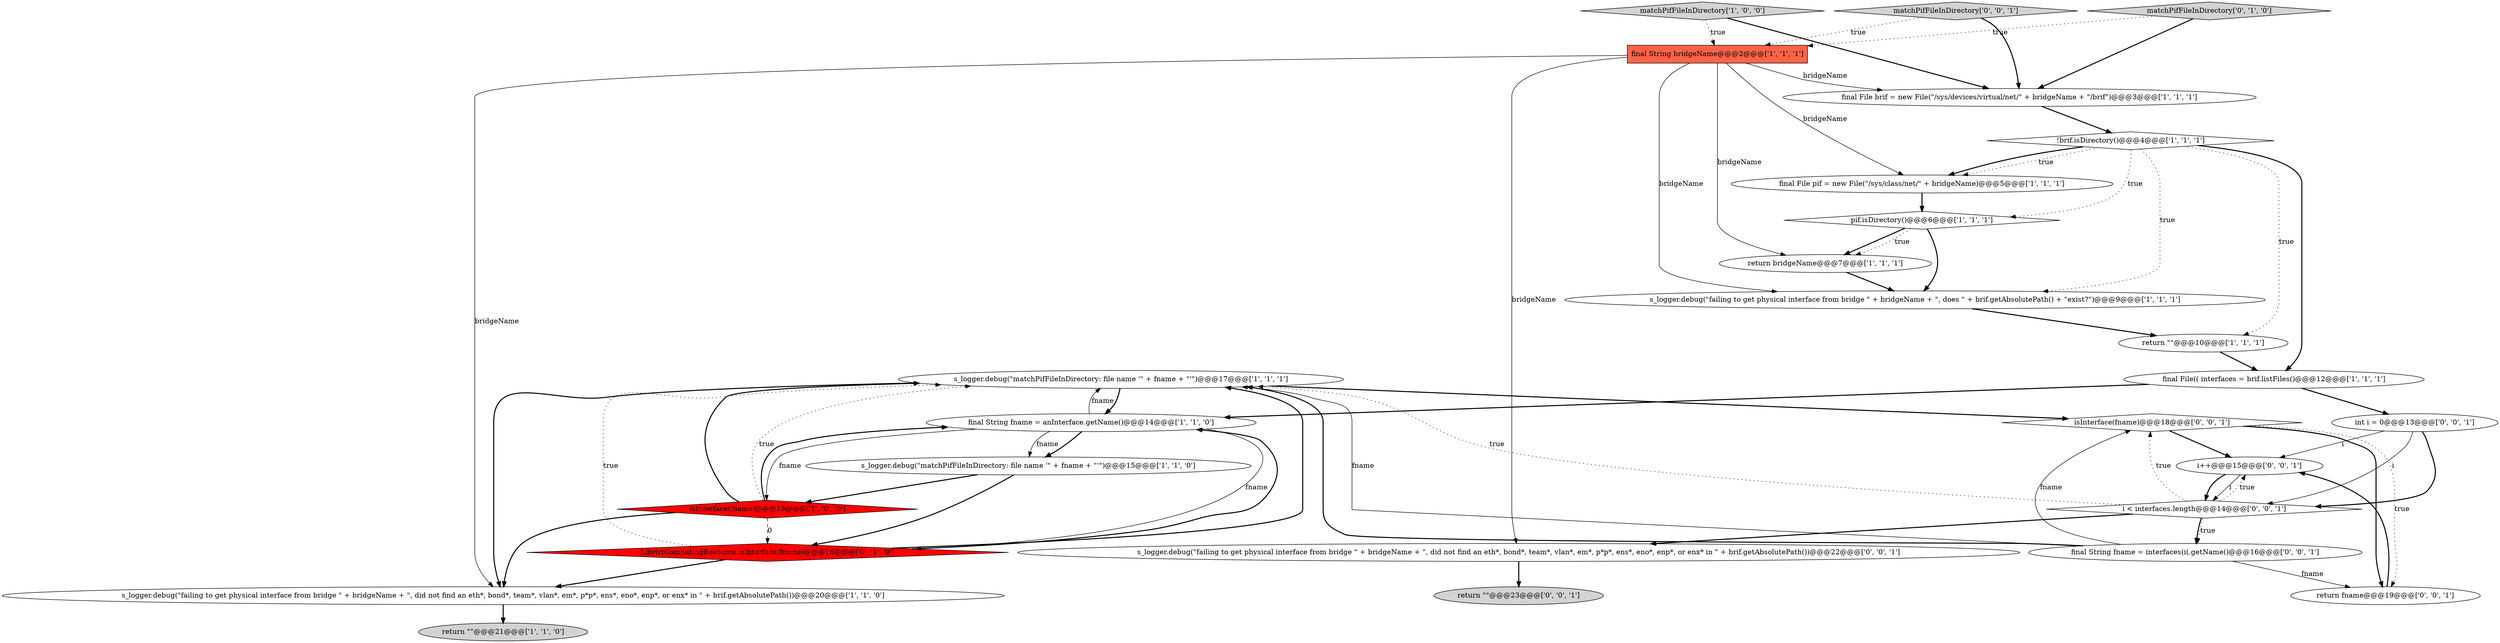 digraph {
2 [style = filled, label = "s_logger.debug(\"matchPifFileInDirectory: file name '\" + fname + \"'\")@@@17@@@['1', '1', '1']", fillcolor = white, shape = ellipse image = "AAA0AAABBB1BBB"];
14 [style = filled, label = "final String fname = anInterface.getName()@@@14@@@['1', '1', '0']", fillcolor = white, shape = ellipse image = "AAA0AAABBB1BBB"];
26 [style = filled, label = "return \"\"@@@23@@@['0', '0', '1']", fillcolor = lightgray, shape = ellipse image = "AAA0AAABBB3BBB"];
18 [style = filled, label = "i++@@@15@@@['0', '0', '1']", fillcolor = white, shape = ellipse image = "AAA0AAABBB3BBB"];
8 [style = filled, label = "return \"\"@@@21@@@['1', '1', '0']", fillcolor = lightgray, shape = ellipse image = "AAA0AAABBB1BBB"];
1 [style = filled, label = "final String bridgeName@@@2@@@['1', '1', '1']", fillcolor = tomato, shape = box image = "AAA0AAABBB1BBB"];
5 [style = filled, label = "s_logger.debug(\"failing to get physical interface from bridge \" + bridgeName + \", does \" + brif.getAbsolutePath() + \"exist?\")@@@9@@@['1', '1', '1']", fillcolor = white, shape = ellipse image = "AAA0AAABBB1BBB"];
19 [style = filled, label = "int i = 0@@@13@@@['0', '0', '1']", fillcolor = white, shape = ellipse image = "AAA0AAABBB3BBB"];
23 [style = filled, label = "return fname@@@19@@@['0', '0', '1']", fillcolor = white, shape = ellipse image = "AAA0AAABBB3BBB"];
25 [style = filled, label = "isInterface(fname)@@@18@@@['0', '0', '1']", fillcolor = white, shape = diamond image = "AAA0AAABBB3BBB"];
11 [style = filled, label = "final File pif = new File(\"/sys/class/net/\" + bridgeName)@@@5@@@['1', '1', '1']", fillcolor = white, shape = ellipse image = "AAA0AAABBB1BBB"];
17 [style = filled, label = "LibvirtComputingResource.isInterface(fname)@@@16@@@['0', '1', '0']", fillcolor = red, shape = diamond image = "AAA1AAABBB2BBB"];
12 [style = filled, label = "s_logger.debug(\"failing to get physical interface from bridge \" + bridgeName + \", did not find an eth*, bond*, team*, vlan*, em*, p*p*, ens*, eno*, enp*, or enx* in \" + brif.getAbsolutePath())@@@20@@@['1', '1', '0']", fillcolor = white, shape = ellipse image = "AAA0AAABBB1BBB"];
16 [style = filled, label = "matchPifFileInDirectory['0', '1', '0']", fillcolor = lightgray, shape = diamond image = "AAA0AAABBB2BBB"];
7 [style = filled, label = "return bridgeName@@@7@@@['1', '1', '1']", fillcolor = white, shape = ellipse image = "AAA0AAABBB1BBB"];
9 [style = filled, label = "pif.isDirectory()@@@6@@@['1', '1', '1']", fillcolor = white, shape = diamond image = "AAA0AAABBB1BBB"];
20 [style = filled, label = "s_logger.debug(\"failing to get physical interface from bridge \" + bridgeName + \", did not find an eth*, bond*, team*, vlan*, em*, p*p*, ens*, eno*, enp*, or enx* in \" + brif.getAbsolutePath())@@@22@@@['0', '0', '1']", fillcolor = white, shape = ellipse image = "AAA0AAABBB3BBB"];
6 [style = filled, label = "isInterface(fname)@@@16@@@['1', '0', '0']", fillcolor = red, shape = diamond image = "AAA1AAABBB1BBB"];
0 [style = filled, label = "final File(( interfaces = brif.listFiles()@@@12@@@['1', '1', '1']", fillcolor = white, shape = ellipse image = "AAA0AAABBB1BBB"];
4 [style = filled, label = "!brif.isDirectory()@@@4@@@['1', '1', '1']", fillcolor = white, shape = diamond image = "AAA0AAABBB1BBB"];
13 [style = filled, label = "return \"\"@@@10@@@['1', '1', '1']", fillcolor = white, shape = ellipse image = "AAA0AAABBB1BBB"];
15 [style = filled, label = "matchPifFileInDirectory['1', '0', '0']", fillcolor = lightgray, shape = diamond image = "AAA0AAABBB1BBB"];
24 [style = filled, label = "i < interfaces.length@@@14@@@['0', '0', '1']", fillcolor = white, shape = diamond image = "AAA0AAABBB3BBB"];
10 [style = filled, label = "final File brif = new File(\"/sys/devices/virtual/net/\" + bridgeName + \"/brif\")@@@3@@@['1', '1', '1']", fillcolor = white, shape = ellipse image = "AAA0AAABBB1BBB"];
3 [style = filled, label = "s_logger.debug(\"matchPifFileInDirectory: file name '\" + fname + \"'\")@@@15@@@['1', '1', '0']", fillcolor = white, shape = ellipse image = "AAA0AAABBB1BBB"];
21 [style = filled, label = "matchPifFileInDirectory['0', '0', '1']", fillcolor = lightgray, shape = diamond image = "AAA0AAABBB3BBB"];
22 [style = filled, label = "final String fname = interfaces(i(.getName()@@@16@@@['0', '0', '1']", fillcolor = white, shape = ellipse image = "AAA0AAABBB3BBB"];
14->3 [style = bold, label=""];
4->5 [style = dotted, label="true"];
21->10 [style = bold, label=""];
15->10 [style = bold, label=""];
18->24 [style = bold, label=""];
1->7 [style = solid, label="bridgeName"];
22->2 [style = bold, label=""];
14->3 [style = solid, label="fname"];
14->2 [style = solid, label="fname"];
21->1 [style = dotted, label="true"];
24->25 [style = dotted, label="true"];
16->10 [style = bold, label=""];
0->19 [style = bold, label=""];
25->23 [style = bold, label=""];
22->25 [style = solid, label="fname"];
20->26 [style = bold, label=""];
25->18 [style = bold, label=""];
18->24 [style = solid, label="i"];
4->11 [style = dotted, label="true"];
3->6 [style = bold, label=""];
6->17 [style = dashed, label="0"];
14->17 [style = solid, label="fname"];
1->5 [style = solid, label="bridgeName"];
9->7 [style = bold, label=""];
11->9 [style = bold, label=""];
24->22 [style = bold, label=""];
22->2 [style = solid, label="fname"];
14->6 [style = solid, label="fname"];
2->12 [style = bold, label=""];
4->0 [style = bold, label=""];
19->24 [style = bold, label=""];
6->2 [style = bold, label=""];
24->20 [style = bold, label=""];
6->14 [style = bold, label=""];
4->13 [style = dotted, label="true"];
19->24 [style = solid, label="i"];
7->5 [style = bold, label=""];
0->14 [style = bold, label=""];
17->12 [style = bold, label=""];
6->2 [style = dotted, label="true"];
17->2 [style = bold, label=""];
16->1 [style = dotted, label="true"];
19->18 [style = solid, label="i"];
17->14 [style = bold, label=""];
12->8 [style = bold, label=""];
15->1 [style = dotted, label="true"];
24->22 [style = dotted, label="true"];
5->13 [style = bold, label=""];
2->14 [style = bold, label=""];
10->4 [style = bold, label=""];
9->5 [style = bold, label=""];
1->20 [style = solid, label="bridgeName"];
3->17 [style = bold, label=""];
13->0 [style = bold, label=""];
1->10 [style = solid, label="bridgeName"];
17->2 [style = dotted, label="true"];
24->2 [style = dotted, label="true"];
25->23 [style = dotted, label="true"];
4->9 [style = dotted, label="true"];
9->7 [style = dotted, label="true"];
4->11 [style = bold, label=""];
2->25 [style = bold, label=""];
23->18 [style = bold, label=""];
24->18 [style = dotted, label="true"];
1->12 [style = solid, label="bridgeName"];
1->11 [style = solid, label="bridgeName"];
22->23 [style = solid, label="fname"];
6->12 [style = bold, label=""];
}
